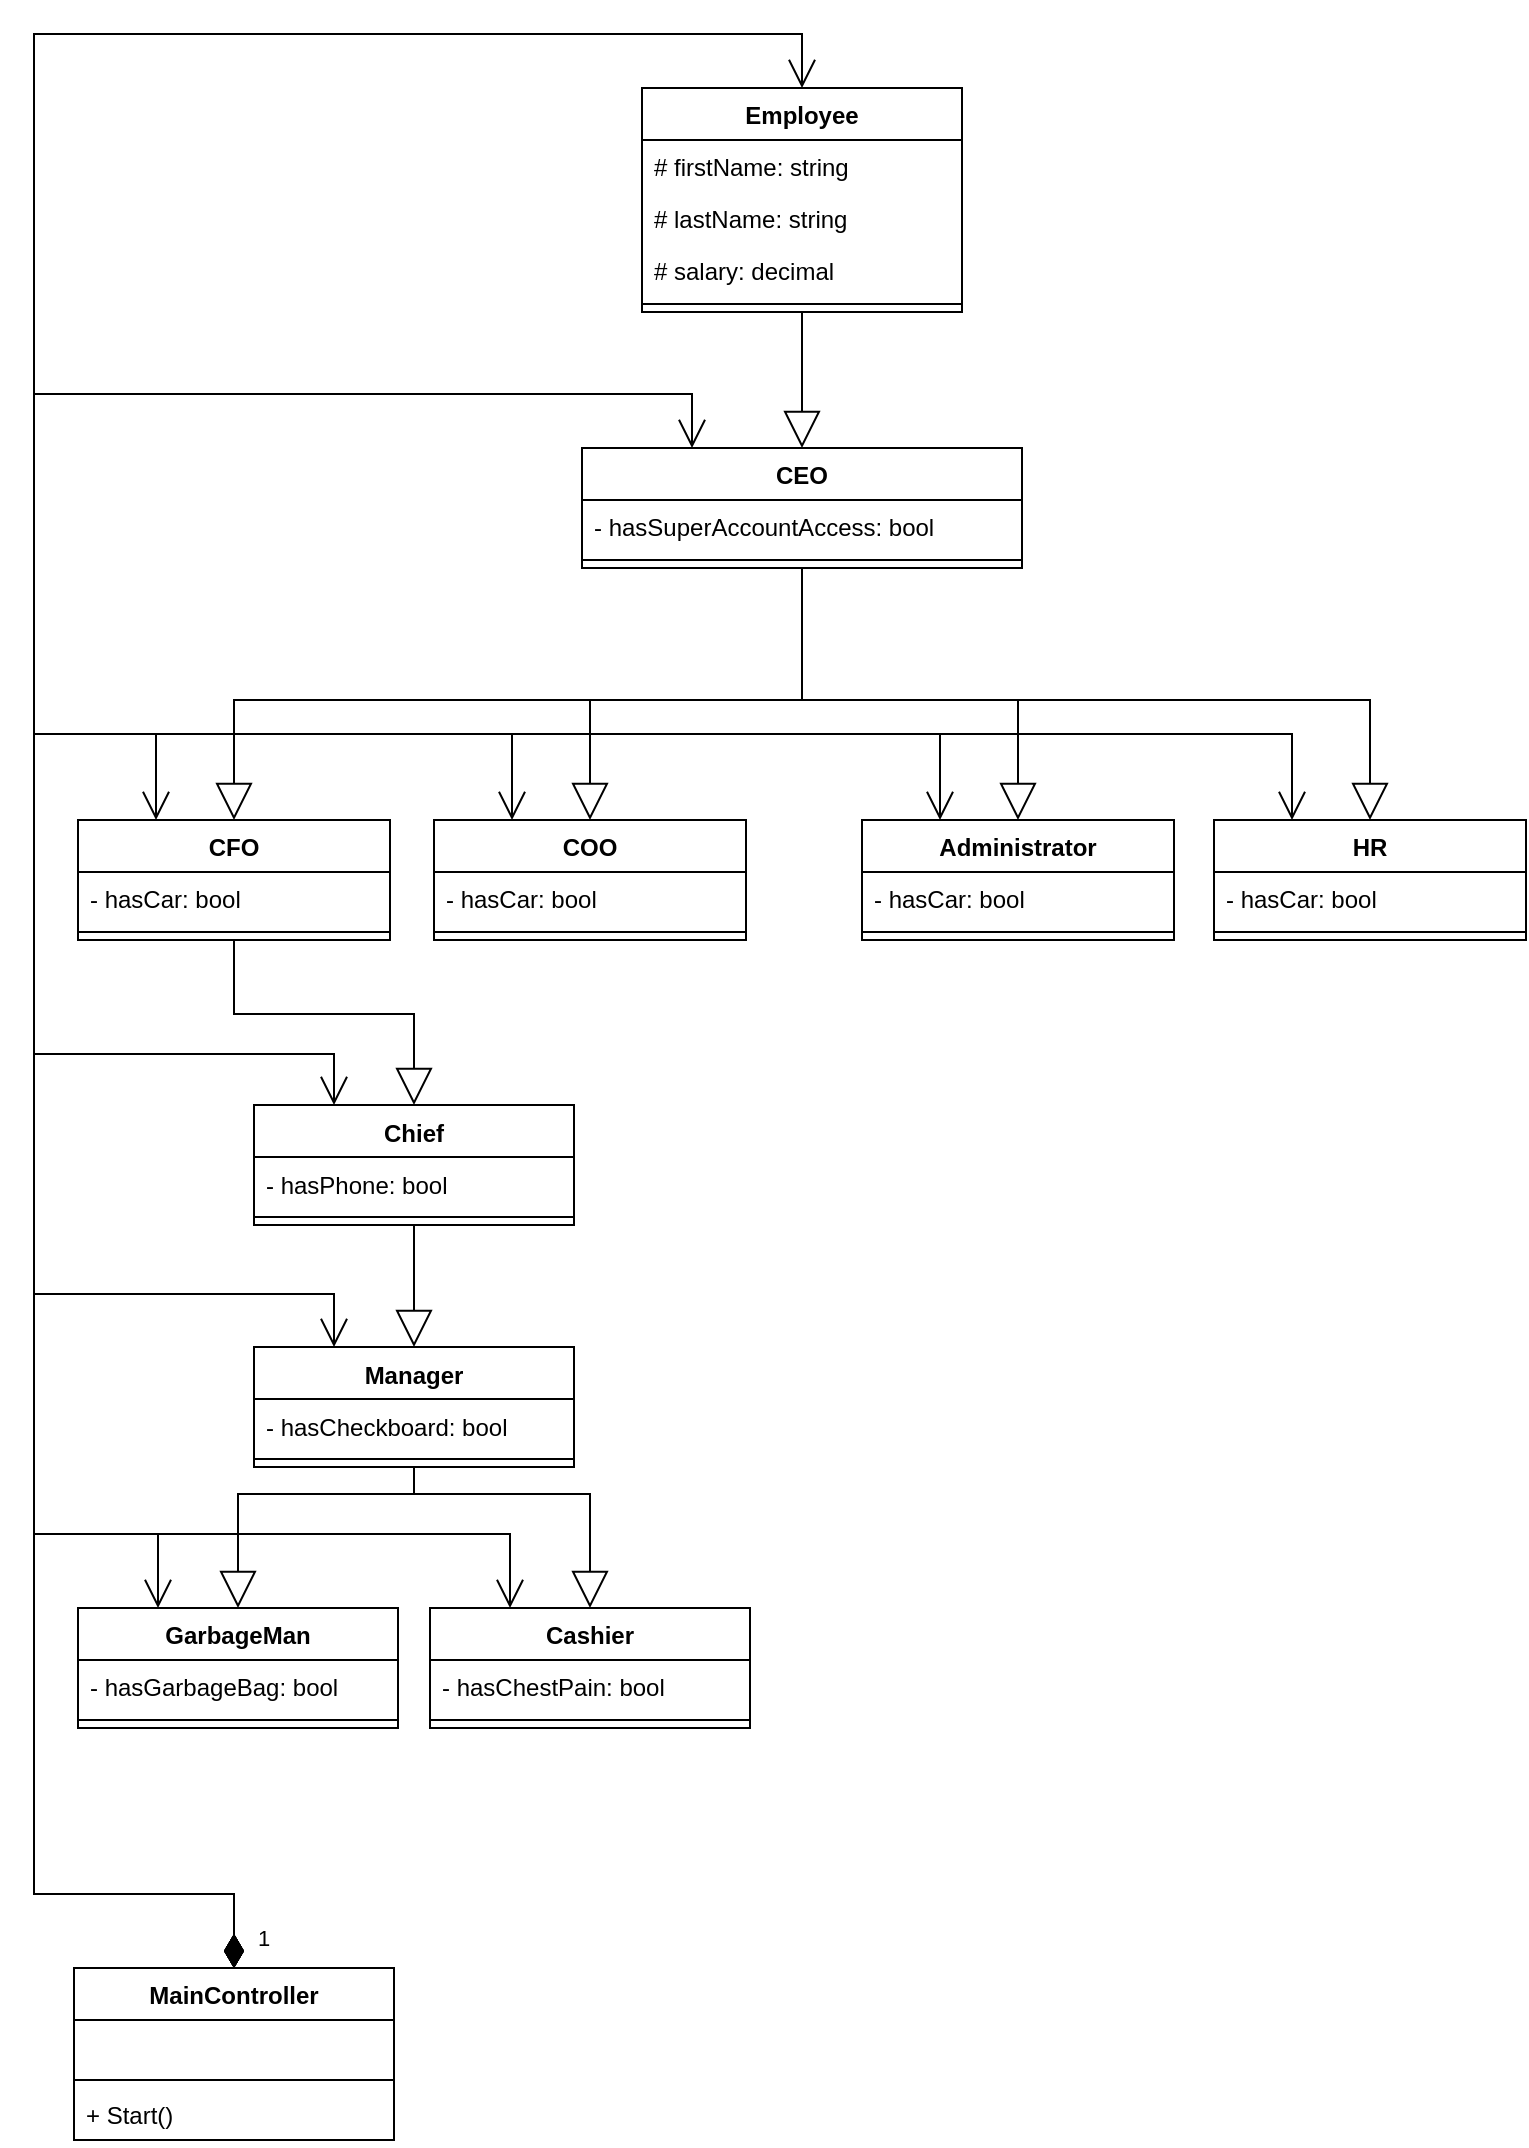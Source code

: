 <mxfile version="21.7.5" type="device">
  <diagram id="C5RBs43oDa-KdzZeNtuy" name="Page-1">
    <mxGraphModel dx="1430" dy="825" grid="1" gridSize="10" guides="1" tooltips="1" connect="1" arrows="1" fold="1" page="1" pageScale="1" pageWidth="827" pageHeight="1169" math="0" shadow="0">
      <root>
        <mxCell id="WIyWlLk6GJQsqaUBKTNV-0" />
        <mxCell id="WIyWlLk6GJQsqaUBKTNV-1" parent="WIyWlLk6GJQsqaUBKTNV-0" />
        <mxCell id="7Iyeh0ebuuwh2N7JU2GR-0" value="Employee" style="swimlane;fontStyle=1;align=center;verticalAlign=top;childLayout=stackLayout;horizontal=1;startSize=26;horizontalStack=0;resizeParent=1;resizeParentMax=0;resizeLast=0;collapsible=1;marginBottom=0;whiteSpace=wrap;html=1;" parent="WIyWlLk6GJQsqaUBKTNV-1" vertex="1">
          <mxGeometry x="334" y="77" width="160" height="112" as="geometry" />
        </mxCell>
        <mxCell id="7Iyeh0ebuuwh2N7JU2GR-1" value="# firstName: string" style="text;strokeColor=none;fillColor=none;align=left;verticalAlign=top;spacingLeft=4;spacingRight=4;overflow=hidden;rotatable=0;points=[[0,0.5],[1,0.5]];portConstraint=eastwest;whiteSpace=wrap;html=1;" parent="7Iyeh0ebuuwh2N7JU2GR-0" vertex="1">
          <mxGeometry y="26" width="160" height="26" as="geometry" />
        </mxCell>
        <mxCell id="7Iyeh0ebuuwh2N7JU2GR-4" value="# lastName: string" style="text;strokeColor=none;fillColor=none;align=left;verticalAlign=top;spacingLeft=4;spacingRight=4;overflow=hidden;rotatable=0;points=[[0,0.5],[1,0.5]];portConstraint=eastwest;whiteSpace=wrap;html=1;" parent="7Iyeh0ebuuwh2N7JU2GR-0" vertex="1">
          <mxGeometry y="52" width="160" height="26" as="geometry" />
        </mxCell>
        <mxCell id="7Iyeh0ebuuwh2N7JU2GR-5" value="# salary: decimal" style="text;strokeColor=none;fillColor=none;align=left;verticalAlign=top;spacingLeft=4;spacingRight=4;overflow=hidden;rotatable=0;points=[[0,0.5],[1,0.5]];portConstraint=eastwest;whiteSpace=wrap;html=1;" parent="7Iyeh0ebuuwh2N7JU2GR-0" vertex="1">
          <mxGeometry y="78" width="160" height="26" as="geometry" />
        </mxCell>
        <mxCell id="7Iyeh0ebuuwh2N7JU2GR-2" value="" style="line;strokeWidth=1;fillColor=none;align=left;verticalAlign=middle;spacingTop=-1;spacingLeft=3;spacingRight=3;rotatable=0;labelPosition=right;points=[];portConstraint=eastwest;strokeColor=inherit;" parent="7Iyeh0ebuuwh2N7JU2GR-0" vertex="1">
          <mxGeometry y="104" width="160" height="8" as="geometry" />
        </mxCell>
        <mxCell id="7Iyeh0ebuuwh2N7JU2GR-10" value="CEO" style="swimlane;fontStyle=1;align=center;verticalAlign=top;childLayout=stackLayout;horizontal=1;startSize=26;horizontalStack=0;resizeParent=1;resizeParentMax=0;resizeLast=0;collapsible=1;marginBottom=0;whiteSpace=wrap;html=1;" parent="WIyWlLk6GJQsqaUBKTNV-1" vertex="1">
          <mxGeometry x="304" y="257" width="220" height="60" as="geometry" />
        </mxCell>
        <mxCell id="7Iyeh0ebuuwh2N7JU2GR-11" value="- hasSuperAccountAccess: bool" style="text;strokeColor=none;fillColor=none;align=left;verticalAlign=top;spacingLeft=4;spacingRight=4;overflow=hidden;rotatable=0;points=[[0,0.5],[1,0.5]];portConstraint=eastwest;whiteSpace=wrap;html=1;" parent="7Iyeh0ebuuwh2N7JU2GR-10" vertex="1">
          <mxGeometry y="26" width="220" height="26" as="geometry" />
        </mxCell>
        <mxCell id="7Iyeh0ebuuwh2N7JU2GR-12" value="" style="line;strokeWidth=1;fillColor=none;align=left;verticalAlign=middle;spacingTop=-1;spacingLeft=3;spacingRight=3;rotatable=0;labelPosition=right;points=[];portConstraint=eastwest;strokeColor=inherit;" parent="7Iyeh0ebuuwh2N7JU2GR-10" vertex="1">
          <mxGeometry y="52" width="220" height="8" as="geometry" />
        </mxCell>
        <mxCell id="7Iyeh0ebuuwh2N7JU2GR-14" value="COO" style="swimlane;fontStyle=1;align=center;verticalAlign=top;childLayout=stackLayout;horizontal=1;startSize=26;horizontalStack=0;resizeParent=1;resizeParentMax=0;resizeLast=0;collapsible=1;marginBottom=0;whiteSpace=wrap;html=1;" parent="WIyWlLk6GJQsqaUBKTNV-1" vertex="1">
          <mxGeometry x="230" y="443" width="156" height="60" as="geometry" />
        </mxCell>
        <mxCell id="7Iyeh0ebuuwh2N7JU2GR-15" value="- hasCar: bool" style="text;strokeColor=none;fillColor=none;align=left;verticalAlign=top;spacingLeft=4;spacingRight=4;overflow=hidden;rotatable=0;points=[[0,0.5],[1,0.5]];portConstraint=eastwest;whiteSpace=wrap;html=1;" parent="7Iyeh0ebuuwh2N7JU2GR-14" vertex="1">
          <mxGeometry y="26" width="156" height="26" as="geometry" />
        </mxCell>
        <mxCell id="7Iyeh0ebuuwh2N7JU2GR-16" value="" style="line;strokeWidth=1;fillColor=none;align=left;verticalAlign=middle;spacingTop=-1;spacingLeft=3;spacingRight=3;rotatable=0;labelPosition=right;points=[];portConstraint=eastwest;strokeColor=inherit;" parent="7Iyeh0ebuuwh2N7JU2GR-14" vertex="1">
          <mxGeometry y="52" width="156" height="8" as="geometry" />
        </mxCell>
        <mxCell id="7Iyeh0ebuuwh2N7JU2GR-17" value="CFO" style="swimlane;fontStyle=1;align=center;verticalAlign=top;childLayout=stackLayout;horizontal=1;startSize=26;horizontalStack=0;resizeParent=1;resizeParentMax=0;resizeLast=0;collapsible=1;marginBottom=0;whiteSpace=wrap;html=1;" parent="WIyWlLk6GJQsqaUBKTNV-1" vertex="1">
          <mxGeometry x="52" y="443" width="156" height="60" as="geometry" />
        </mxCell>
        <mxCell id="7Iyeh0ebuuwh2N7JU2GR-18" value="- hasCar: bool" style="text;strokeColor=none;fillColor=none;align=left;verticalAlign=top;spacingLeft=4;spacingRight=4;overflow=hidden;rotatable=0;points=[[0,0.5],[1,0.5]];portConstraint=eastwest;whiteSpace=wrap;html=1;" parent="7Iyeh0ebuuwh2N7JU2GR-17" vertex="1">
          <mxGeometry y="26" width="156" height="26" as="geometry" />
        </mxCell>
        <mxCell id="7Iyeh0ebuuwh2N7JU2GR-19" value="" style="line;strokeWidth=1;fillColor=none;align=left;verticalAlign=middle;spacingTop=-1;spacingLeft=3;spacingRight=3;rotatable=0;labelPosition=right;points=[];portConstraint=eastwest;strokeColor=inherit;" parent="7Iyeh0ebuuwh2N7JU2GR-17" vertex="1">
          <mxGeometry y="52" width="156" height="8" as="geometry" />
        </mxCell>
        <mxCell id="7Iyeh0ebuuwh2N7JU2GR-27" value="Chief" style="swimlane;fontStyle=1;align=center;verticalAlign=top;childLayout=stackLayout;horizontal=1;startSize=26;horizontalStack=0;resizeParent=1;resizeParentMax=0;resizeLast=0;collapsible=1;marginBottom=0;whiteSpace=wrap;html=1;" parent="WIyWlLk6GJQsqaUBKTNV-1" vertex="1">
          <mxGeometry x="140" y="585.5" width="160" height="60" as="geometry" />
        </mxCell>
        <mxCell id="7Iyeh0ebuuwh2N7JU2GR-28" value="- hasPhone: bool" style="text;strokeColor=none;fillColor=none;align=left;verticalAlign=top;spacingLeft=4;spacingRight=4;overflow=hidden;rotatable=0;points=[[0,0.5],[1,0.5]];portConstraint=eastwest;whiteSpace=wrap;html=1;" parent="7Iyeh0ebuuwh2N7JU2GR-27" vertex="1">
          <mxGeometry y="26" width="160" height="26" as="geometry" />
        </mxCell>
        <mxCell id="7Iyeh0ebuuwh2N7JU2GR-29" value="" style="line;strokeWidth=1;fillColor=none;align=left;verticalAlign=middle;spacingTop=-1;spacingLeft=3;spacingRight=3;rotatable=0;labelPosition=right;points=[];portConstraint=eastwest;strokeColor=inherit;" parent="7Iyeh0ebuuwh2N7JU2GR-27" vertex="1">
          <mxGeometry y="52" width="160" height="8" as="geometry" />
        </mxCell>
        <mxCell id="7Iyeh0ebuuwh2N7JU2GR-31" value="Manager" style="swimlane;fontStyle=1;align=center;verticalAlign=top;childLayout=stackLayout;horizontal=1;startSize=26;horizontalStack=0;resizeParent=1;resizeParentMax=0;resizeLast=0;collapsible=1;marginBottom=0;whiteSpace=wrap;html=1;" parent="WIyWlLk6GJQsqaUBKTNV-1" vertex="1">
          <mxGeometry x="140" y="706.5" width="160" height="60" as="geometry" />
        </mxCell>
        <mxCell id="7Iyeh0ebuuwh2N7JU2GR-32" value="- hasCheckboard: bool" style="text;strokeColor=none;fillColor=none;align=left;verticalAlign=top;spacingLeft=4;spacingRight=4;overflow=hidden;rotatable=0;points=[[0,0.5],[1,0.5]];portConstraint=eastwest;whiteSpace=wrap;html=1;" parent="7Iyeh0ebuuwh2N7JU2GR-31" vertex="1">
          <mxGeometry y="26" width="160" height="26" as="geometry" />
        </mxCell>
        <mxCell id="7Iyeh0ebuuwh2N7JU2GR-33" value="" style="line;strokeWidth=1;fillColor=none;align=left;verticalAlign=middle;spacingTop=-1;spacingLeft=3;spacingRight=3;rotatable=0;labelPosition=right;points=[];portConstraint=eastwest;strokeColor=inherit;" parent="7Iyeh0ebuuwh2N7JU2GR-31" vertex="1">
          <mxGeometry y="52" width="160" height="8" as="geometry" />
        </mxCell>
        <mxCell id="7Iyeh0ebuuwh2N7JU2GR-35" value="GarbageMan&lt;br&gt;" style="swimlane;fontStyle=1;align=center;verticalAlign=top;childLayout=stackLayout;horizontal=1;startSize=26;horizontalStack=0;resizeParent=1;resizeParentMax=0;resizeLast=0;collapsible=1;marginBottom=0;whiteSpace=wrap;html=1;" parent="WIyWlLk6GJQsqaUBKTNV-1" vertex="1">
          <mxGeometry x="52" y="837" width="160" height="60" as="geometry" />
        </mxCell>
        <mxCell id="7Iyeh0ebuuwh2N7JU2GR-36" value="- hasGarbageBag: bool" style="text;strokeColor=none;fillColor=none;align=left;verticalAlign=top;spacingLeft=4;spacingRight=4;overflow=hidden;rotatable=0;points=[[0,0.5],[1,0.5]];portConstraint=eastwest;whiteSpace=wrap;html=1;" parent="7Iyeh0ebuuwh2N7JU2GR-35" vertex="1">
          <mxGeometry y="26" width="160" height="26" as="geometry" />
        </mxCell>
        <mxCell id="7Iyeh0ebuuwh2N7JU2GR-37" value="" style="line;strokeWidth=1;fillColor=none;align=left;verticalAlign=middle;spacingTop=-1;spacingLeft=3;spacingRight=3;rotatable=0;labelPosition=right;points=[];portConstraint=eastwest;strokeColor=inherit;" parent="7Iyeh0ebuuwh2N7JU2GR-35" vertex="1">
          <mxGeometry y="52" width="160" height="8" as="geometry" />
        </mxCell>
        <mxCell id="7Iyeh0ebuuwh2N7JU2GR-39" value="Cashier" style="swimlane;fontStyle=1;align=center;verticalAlign=top;childLayout=stackLayout;horizontal=1;startSize=26;horizontalStack=0;resizeParent=1;resizeParentMax=0;resizeLast=0;collapsible=1;marginBottom=0;whiteSpace=wrap;html=1;" parent="WIyWlLk6GJQsqaUBKTNV-1" vertex="1">
          <mxGeometry x="228" y="837" width="160" height="60" as="geometry" />
        </mxCell>
        <mxCell id="7Iyeh0ebuuwh2N7JU2GR-40" value="- hasChestPain: bool" style="text;strokeColor=none;fillColor=none;align=left;verticalAlign=top;spacingLeft=4;spacingRight=4;overflow=hidden;rotatable=0;points=[[0,0.5],[1,0.5]];portConstraint=eastwest;whiteSpace=wrap;html=1;" parent="7Iyeh0ebuuwh2N7JU2GR-39" vertex="1">
          <mxGeometry y="26" width="160" height="26" as="geometry" />
        </mxCell>
        <mxCell id="7Iyeh0ebuuwh2N7JU2GR-41" value="" style="line;strokeWidth=1;fillColor=none;align=left;verticalAlign=middle;spacingTop=-1;spacingLeft=3;spacingRight=3;rotatable=0;labelPosition=right;points=[];portConstraint=eastwest;strokeColor=inherit;" parent="7Iyeh0ebuuwh2N7JU2GR-39" vertex="1">
          <mxGeometry y="52" width="160" height="8" as="geometry" />
        </mxCell>
        <mxCell id="8Jhp_cOmLeaIKp3F5dtW-0" value="HR" style="swimlane;fontStyle=1;align=center;verticalAlign=top;childLayout=stackLayout;horizontal=1;startSize=26;horizontalStack=0;resizeParent=1;resizeParentMax=0;resizeLast=0;collapsible=1;marginBottom=0;whiteSpace=wrap;html=1;" vertex="1" parent="WIyWlLk6GJQsqaUBKTNV-1">
          <mxGeometry x="620" y="443" width="156" height="60" as="geometry" />
        </mxCell>
        <mxCell id="8Jhp_cOmLeaIKp3F5dtW-1" value="- hasCar: bool" style="text;strokeColor=none;fillColor=none;align=left;verticalAlign=top;spacingLeft=4;spacingRight=4;overflow=hidden;rotatable=0;points=[[0,0.5],[1,0.5]];portConstraint=eastwest;whiteSpace=wrap;html=1;" vertex="1" parent="8Jhp_cOmLeaIKp3F5dtW-0">
          <mxGeometry y="26" width="156" height="26" as="geometry" />
        </mxCell>
        <mxCell id="8Jhp_cOmLeaIKp3F5dtW-2" value="" style="line;strokeWidth=1;fillColor=none;align=left;verticalAlign=middle;spacingTop=-1;spacingLeft=3;spacingRight=3;rotatable=0;labelPosition=right;points=[];portConstraint=eastwest;strokeColor=inherit;" vertex="1" parent="8Jhp_cOmLeaIKp3F5dtW-0">
          <mxGeometry y="52" width="156" height="8" as="geometry" />
        </mxCell>
        <mxCell id="8Jhp_cOmLeaIKp3F5dtW-3" value="Administrator" style="swimlane;fontStyle=1;align=center;verticalAlign=top;childLayout=stackLayout;horizontal=1;startSize=26;horizontalStack=0;resizeParent=1;resizeParentMax=0;resizeLast=0;collapsible=1;marginBottom=0;whiteSpace=wrap;html=1;" vertex="1" parent="WIyWlLk6GJQsqaUBKTNV-1">
          <mxGeometry x="444" y="443" width="156" height="60" as="geometry">
            <mxRectangle x="414" y="250" width="120" height="30" as="alternateBounds" />
          </mxGeometry>
        </mxCell>
        <mxCell id="8Jhp_cOmLeaIKp3F5dtW-4" value="- hasCar: bool" style="text;strokeColor=none;fillColor=none;align=left;verticalAlign=top;spacingLeft=4;spacingRight=4;overflow=hidden;rotatable=0;points=[[0,0.5],[1,0.5]];portConstraint=eastwest;whiteSpace=wrap;html=1;" vertex="1" parent="8Jhp_cOmLeaIKp3F5dtW-3">
          <mxGeometry y="26" width="156" height="26" as="geometry" />
        </mxCell>
        <mxCell id="8Jhp_cOmLeaIKp3F5dtW-5" value="" style="line;strokeWidth=1;fillColor=none;align=left;verticalAlign=middle;spacingTop=-1;spacingLeft=3;spacingRight=3;rotatable=0;labelPosition=right;points=[];portConstraint=eastwest;strokeColor=inherit;" vertex="1" parent="8Jhp_cOmLeaIKp3F5dtW-3">
          <mxGeometry y="52" width="156" height="8" as="geometry" />
        </mxCell>
        <mxCell id="8Jhp_cOmLeaIKp3F5dtW-9" value="&lt;br&gt;" style="endArrow=block;endSize=16;endFill=0;html=1;rounded=0;exitX=0.5;exitY=1;exitDx=0;exitDy=0;entryX=0.5;entryY=0;entryDx=0;entryDy=0;" edge="1" parent="WIyWlLk6GJQsqaUBKTNV-1" source="7Iyeh0ebuuwh2N7JU2GR-0" target="7Iyeh0ebuuwh2N7JU2GR-10">
          <mxGeometry width="160" relative="1" as="geometry">
            <mxPoint x="620" y="77" as="sourcePoint" />
            <mxPoint x="780" y="77" as="targetPoint" />
            <mxPoint as="offset" />
          </mxGeometry>
        </mxCell>
        <mxCell id="8Jhp_cOmLeaIKp3F5dtW-12" value="&lt;br&gt;" style="endArrow=block;endSize=16;endFill=0;html=1;rounded=0;entryX=0.5;entryY=0;entryDx=0;entryDy=0;exitX=0.5;exitY=1;exitDx=0;exitDy=0;" edge="1" parent="WIyWlLk6GJQsqaUBKTNV-1" source="7Iyeh0ebuuwh2N7JU2GR-10" target="7Iyeh0ebuuwh2N7JU2GR-17">
          <mxGeometry x="0.056" width="160" relative="1" as="geometry">
            <mxPoint x="400" y="377" as="sourcePoint" />
            <mxPoint x="424" y="293" as="targetPoint" />
            <mxPoint as="offset" />
            <Array as="points">
              <mxPoint x="414" y="383" />
              <mxPoint x="130" y="383" />
            </Array>
          </mxGeometry>
        </mxCell>
        <mxCell id="8Jhp_cOmLeaIKp3F5dtW-15" value="&lt;br&gt;" style="endArrow=block;endSize=16;endFill=0;html=1;rounded=0;entryX=0.5;entryY=0;entryDx=0;entryDy=0;exitX=0.5;exitY=1;exitDx=0;exitDy=0;" edge="1" parent="WIyWlLk6GJQsqaUBKTNV-1" source="7Iyeh0ebuuwh2N7JU2GR-10" target="7Iyeh0ebuuwh2N7JU2GR-14">
          <mxGeometry x="-0.011" width="160" relative="1" as="geometry">
            <mxPoint x="420" y="377" as="sourcePoint" />
            <mxPoint x="320" y="403" as="targetPoint" />
            <mxPoint as="offset" />
            <Array as="points">
              <mxPoint x="414" y="383" />
              <mxPoint x="350" y="383" />
              <mxPoint x="308" y="383" />
            </Array>
          </mxGeometry>
        </mxCell>
        <mxCell id="8Jhp_cOmLeaIKp3F5dtW-16" value="&lt;br&gt;" style="endArrow=block;endSize=16;endFill=0;html=1;rounded=0;entryX=0.5;entryY=0;entryDx=0;entryDy=0;exitX=0.5;exitY=1;exitDx=0;exitDy=0;" edge="1" parent="WIyWlLk6GJQsqaUBKTNV-1" source="7Iyeh0ebuuwh2N7JU2GR-10" target="8Jhp_cOmLeaIKp3F5dtW-0">
          <mxGeometry x="0.067" width="160" relative="1" as="geometry">
            <mxPoint x="430" y="377" as="sourcePoint" />
            <mxPoint x="640" y="393" as="targetPoint" />
            <mxPoint as="offset" />
            <Array as="points">
              <mxPoint x="414" y="383" />
              <mxPoint x="698" y="383" />
            </Array>
          </mxGeometry>
        </mxCell>
        <mxCell id="8Jhp_cOmLeaIKp3F5dtW-17" value="&lt;br&gt;" style="endArrow=block;endSize=16;endFill=0;html=1;rounded=0;entryX=0.5;entryY=0;entryDx=0;entryDy=0;exitX=0.5;exitY=1;exitDx=0;exitDy=0;" edge="1" parent="WIyWlLk6GJQsqaUBKTNV-1" source="7Iyeh0ebuuwh2N7JU2GR-10" target="8Jhp_cOmLeaIKp3F5dtW-3">
          <mxGeometry width="160" relative="1" as="geometry">
            <mxPoint x="390" y="377" as="sourcePoint" />
            <mxPoint x="708" y="423" as="targetPoint" />
            <mxPoint as="offset" />
            <Array as="points">
              <mxPoint x="414" y="383" />
              <mxPoint x="522" y="383" />
            </Array>
          </mxGeometry>
        </mxCell>
        <mxCell id="8Jhp_cOmLeaIKp3F5dtW-20" value="&lt;br&gt;" style="endArrow=block;endSize=16;endFill=0;html=1;rounded=0;entryX=0.5;entryY=0;entryDx=0;entryDy=0;exitX=0.5;exitY=1;exitDx=0;exitDy=0;" edge="1" parent="WIyWlLk6GJQsqaUBKTNV-1" source="7Iyeh0ebuuwh2N7JU2GR-17" target="7Iyeh0ebuuwh2N7JU2GR-27">
          <mxGeometry x="0.056" width="160" relative="1" as="geometry">
            <mxPoint x="130.0" y="529.0" as="sourcePoint" />
            <mxPoint x="130" y="601" as="targetPoint" />
            <mxPoint as="offset" />
            <Array as="points">
              <mxPoint x="130" y="540" />
              <mxPoint x="220" y="540" />
            </Array>
          </mxGeometry>
        </mxCell>
        <mxCell id="8Jhp_cOmLeaIKp3F5dtW-23" value="" style="endArrow=block;endSize=16;endFill=0;html=1;rounded=0;exitX=0.5;exitY=1;exitDx=0;exitDy=0;entryX=0.5;entryY=0;entryDx=0;entryDy=0;" edge="1" parent="WIyWlLk6GJQsqaUBKTNV-1" source="7Iyeh0ebuuwh2N7JU2GR-27" target="7Iyeh0ebuuwh2N7JU2GR-31">
          <mxGeometry width="160" relative="1" as="geometry">
            <mxPoint x="200" y="916.5" as="sourcePoint" />
            <mxPoint x="360" y="916.5" as="targetPoint" />
          </mxGeometry>
        </mxCell>
        <mxCell id="8Jhp_cOmLeaIKp3F5dtW-28" value="" style="endArrow=block;endSize=16;endFill=0;html=1;rounded=0;entryX=0.5;entryY=0;entryDx=0;entryDy=0;exitX=0.5;exitY=1;exitDx=0;exitDy=0;" edge="1" parent="WIyWlLk6GJQsqaUBKTNV-1" source="7Iyeh0ebuuwh2N7JU2GR-31" target="7Iyeh0ebuuwh2N7JU2GR-39">
          <mxGeometry width="160" relative="1" as="geometry">
            <mxPoint x="230" y="777" as="sourcePoint" />
            <mxPoint x="230" y="857" as="targetPoint" />
            <Array as="points">
              <mxPoint x="220" y="780" />
              <mxPoint x="308" y="780" />
            </Array>
          </mxGeometry>
        </mxCell>
        <mxCell id="8Jhp_cOmLeaIKp3F5dtW-29" value="" style="endArrow=block;endSize=16;endFill=0;html=1;rounded=0;entryX=0.5;entryY=0;entryDx=0;entryDy=0;exitX=0.5;exitY=1;exitDx=0;exitDy=0;" edge="1" parent="WIyWlLk6GJQsqaUBKTNV-1" source="7Iyeh0ebuuwh2N7JU2GR-31" target="7Iyeh0ebuuwh2N7JU2GR-35">
          <mxGeometry width="160" relative="1" as="geometry">
            <mxPoint x="230" y="777" as="sourcePoint" />
            <mxPoint x="400" y="857" as="targetPoint" />
            <Array as="points">
              <mxPoint x="220" y="780" />
              <mxPoint x="132" y="780" />
            </Array>
          </mxGeometry>
        </mxCell>
        <mxCell id="8Jhp_cOmLeaIKp3F5dtW-30" value="MainController" style="swimlane;fontStyle=1;align=center;verticalAlign=top;childLayout=stackLayout;horizontal=1;startSize=26;horizontalStack=0;resizeParent=1;resizeParentMax=0;resizeLast=0;collapsible=1;marginBottom=0;whiteSpace=wrap;html=1;" vertex="1" parent="WIyWlLk6GJQsqaUBKTNV-1">
          <mxGeometry x="50" y="1017" width="160" height="86" as="geometry" />
        </mxCell>
        <mxCell id="8Jhp_cOmLeaIKp3F5dtW-31" value="&amp;nbsp;" style="text;strokeColor=none;fillColor=none;align=left;verticalAlign=top;spacingLeft=4;spacingRight=4;overflow=hidden;rotatable=0;points=[[0,0.5],[1,0.5]];portConstraint=eastwest;whiteSpace=wrap;html=1;" vertex="1" parent="8Jhp_cOmLeaIKp3F5dtW-30">
          <mxGeometry y="26" width="160" height="26" as="geometry" />
        </mxCell>
        <mxCell id="8Jhp_cOmLeaIKp3F5dtW-32" value="" style="line;strokeWidth=1;fillColor=none;align=left;verticalAlign=middle;spacingTop=-1;spacingLeft=3;spacingRight=3;rotatable=0;labelPosition=right;points=[];portConstraint=eastwest;strokeColor=inherit;" vertex="1" parent="8Jhp_cOmLeaIKp3F5dtW-30">
          <mxGeometry y="52" width="160" height="8" as="geometry" />
        </mxCell>
        <mxCell id="8Jhp_cOmLeaIKp3F5dtW-33" value="+ Start()" style="text;strokeColor=none;fillColor=none;align=left;verticalAlign=top;spacingLeft=4;spacingRight=4;overflow=hidden;rotatable=0;points=[[0,0.5],[1,0.5]];portConstraint=eastwest;whiteSpace=wrap;html=1;" vertex="1" parent="8Jhp_cOmLeaIKp3F5dtW-30">
          <mxGeometry y="60" width="160" height="26" as="geometry" />
        </mxCell>
        <mxCell id="8Jhp_cOmLeaIKp3F5dtW-34" value="1" style="endArrow=open;html=1;endSize=12;startArrow=diamondThin;startSize=14;startFill=1;edgeStyle=orthogonalEdgeStyle;align=left;verticalAlign=bottom;rounded=0;exitX=0.5;exitY=0;exitDx=0;exitDy=0;entryX=0.5;entryY=0;entryDx=0;entryDy=0;" edge="1" parent="WIyWlLk6GJQsqaUBKTNV-1" source="8Jhp_cOmLeaIKp3F5dtW-30" target="7Iyeh0ebuuwh2N7JU2GR-0">
          <mxGeometry x="-0.991" y="-10" relative="1" as="geometry">
            <mxPoint x="250" y="987" as="sourcePoint" />
            <mxPoint x="230" y="397" as="targetPoint" />
            <Array as="points">
              <mxPoint x="130" y="980" />
              <mxPoint x="30" y="980" />
              <mxPoint x="30" y="50" />
              <mxPoint x="414" y="50" />
            </Array>
            <mxPoint as="offset" />
          </mxGeometry>
        </mxCell>
        <mxCell id="8Jhp_cOmLeaIKp3F5dtW-35" value="" style="endArrow=open;html=1;endSize=12;startArrow=diamondThin;startSize=14;startFill=1;edgeStyle=orthogonalEdgeStyle;align=left;verticalAlign=bottom;rounded=0;exitX=0.5;exitY=0;exitDx=0;exitDy=0;entryX=0.25;entryY=0;entryDx=0;entryDy=0;" edge="1" parent="WIyWlLk6GJQsqaUBKTNV-1" source="8Jhp_cOmLeaIKp3F5dtW-30" target="7Iyeh0ebuuwh2N7JU2GR-10">
          <mxGeometry x="-1" y="3" relative="1" as="geometry">
            <mxPoint x="270" y="1000" as="sourcePoint" />
            <mxPoint x="430" y="1000" as="targetPoint" />
            <Array as="points">
              <mxPoint x="130" y="980" />
              <mxPoint x="30" y="980" />
              <mxPoint x="30" y="230" />
              <mxPoint x="359" y="230" />
            </Array>
          </mxGeometry>
        </mxCell>
        <mxCell id="8Jhp_cOmLeaIKp3F5dtW-36" value="" style="endArrow=open;html=1;endSize=12;startArrow=diamondThin;startSize=14;startFill=1;edgeStyle=orthogonalEdgeStyle;align=left;verticalAlign=bottom;rounded=0;exitX=0.5;exitY=0;exitDx=0;exitDy=0;entryX=0.25;entryY=0;entryDx=0;entryDy=0;" edge="1" parent="WIyWlLk6GJQsqaUBKTNV-1" source="8Jhp_cOmLeaIKp3F5dtW-30" target="7Iyeh0ebuuwh2N7JU2GR-17">
          <mxGeometry x="-1" y="3" relative="1" as="geometry">
            <mxPoint x="300" y="1050" as="sourcePoint" />
            <mxPoint x="460" y="1050" as="targetPoint" />
            <Array as="points">
              <mxPoint x="130" y="980" />
              <mxPoint x="30" y="980" />
              <mxPoint x="30" y="400" />
              <mxPoint x="91" y="400" />
            </Array>
          </mxGeometry>
        </mxCell>
        <mxCell id="8Jhp_cOmLeaIKp3F5dtW-37" value="" style="endArrow=open;html=1;endSize=12;startArrow=diamondThin;startSize=14;startFill=1;edgeStyle=orthogonalEdgeStyle;align=left;verticalAlign=bottom;rounded=0;exitX=0.5;exitY=0;exitDx=0;exitDy=0;entryX=0.25;entryY=0;entryDx=0;entryDy=0;" edge="1" parent="WIyWlLk6GJQsqaUBKTNV-1" source="8Jhp_cOmLeaIKp3F5dtW-30" target="7Iyeh0ebuuwh2N7JU2GR-14">
          <mxGeometry x="-1" y="3" relative="1" as="geometry">
            <mxPoint x="310" y="1060" as="sourcePoint" />
            <mxPoint x="470" y="1060" as="targetPoint" />
            <Array as="points">
              <mxPoint x="130" y="980" />
              <mxPoint x="30" y="980" />
              <mxPoint x="30" y="400" />
              <mxPoint x="269" y="400" />
            </Array>
          </mxGeometry>
        </mxCell>
        <mxCell id="8Jhp_cOmLeaIKp3F5dtW-38" value="" style="endArrow=open;html=1;endSize=12;startArrow=diamondThin;startSize=14;startFill=1;edgeStyle=orthogonalEdgeStyle;align=left;verticalAlign=bottom;rounded=0;exitX=0.5;exitY=0;exitDx=0;exitDy=0;entryX=0.25;entryY=0;entryDx=0;entryDy=0;" edge="1" parent="WIyWlLk6GJQsqaUBKTNV-1" source="8Jhp_cOmLeaIKp3F5dtW-30" target="8Jhp_cOmLeaIKp3F5dtW-3">
          <mxGeometry x="-1" y="3" relative="1" as="geometry">
            <mxPoint x="320" y="1070" as="sourcePoint" />
            <mxPoint x="480" y="1070" as="targetPoint" />
            <Array as="points">
              <mxPoint x="130" y="980" />
              <mxPoint x="30" y="980" />
              <mxPoint x="30" y="400" />
              <mxPoint x="483" y="400" />
            </Array>
          </mxGeometry>
        </mxCell>
        <mxCell id="8Jhp_cOmLeaIKp3F5dtW-39" value="" style="endArrow=open;html=1;endSize=12;startArrow=diamondThin;startSize=14;startFill=1;edgeStyle=orthogonalEdgeStyle;align=left;verticalAlign=bottom;rounded=0;exitX=0.5;exitY=0;exitDx=0;exitDy=0;entryX=0.25;entryY=0;entryDx=0;entryDy=0;" edge="1" parent="WIyWlLk6GJQsqaUBKTNV-1" source="8Jhp_cOmLeaIKp3F5dtW-30" target="8Jhp_cOmLeaIKp3F5dtW-0">
          <mxGeometry x="-1" y="3" relative="1" as="geometry">
            <mxPoint x="330" y="1080" as="sourcePoint" />
            <mxPoint x="490" y="1080" as="targetPoint" />
            <Array as="points">
              <mxPoint x="130" y="980" />
              <mxPoint x="30" y="980" />
              <mxPoint x="30" y="400" />
              <mxPoint x="659" y="400" />
            </Array>
          </mxGeometry>
        </mxCell>
        <mxCell id="8Jhp_cOmLeaIKp3F5dtW-40" value="" style="endArrow=open;html=1;endSize=12;startArrow=diamondThin;startSize=14;startFill=1;edgeStyle=orthogonalEdgeStyle;align=left;verticalAlign=bottom;rounded=0;exitX=0.5;exitY=0;exitDx=0;exitDy=0;entryX=0.25;entryY=0;entryDx=0;entryDy=0;" edge="1" parent="WIyWlLk6GJQsqaUBKTNV-1" source="8Jhp_cOmLeaIKp3F5dtW-30" target="7Iyeh0ebuuwh2N7JU2GR-27">
          <mxGeometry x="-1" y="3" relative="1" as="geometry">
            <mxPoint x="340" y="1090" as="sourcePoint" />
            <mxPoint x="500" y="1090" as="targetPoint" />
            <Array as="points">
              <mxPoint x="130" y="980" />
              <mxPoint x="30" y="980" />
              <mxPoint x="30" y="560" />
              <mxPoint x="180" y="560" />
            </Array>
          </mxGeometry>
        </mxCell>
        <mxCell id="8Jhp_cOmLeaIKp3F5dtW-41" value="" style="endArrow=open;html=1;endSize=12;startArrow=diamondThin;startSize=14;startFill=1;edgeStyle=orthogonalEdgeStyle;align=left;verticalAlign=bottom;rounded=0;exitX=0.5;exitY=0;exitDx=0;exitDy=0;entryX=0.25;entryY=0;entryDx=0;entryDy=0;" edge="1" parent="WIyWlLk6GJQsqaUBKTNV-1" source="8Jhp_cOmLeaIKp3F5dtW-30" target="7Iyeh0ebuuwh2N7JU2GR-31">
          <mxGeometry x="-1" y="3" relative="1" as="geometry">
            <mxPoint x="350" y="1100" as="sourcePoint" />
            <mxPoint x="510" y="1100" as="targetPoint" />
            <Array as="points">
              <mxPoint x="130" y="980" />
              <mxPoint x="30" y="980" />
              <mxPoint x="30" y="680" />
              <mxPoint x="180" y="680" />
            </Array>
          </mxGeometry>
        </mxCell>
        <mxCell id="8Jhp_cOmLeaIKp3F5dtW-42" value="" style="endArrow=open;html=1;endSize=12;startArrow=diamondThin;startSize=14;startFill=1;edgeStyle=orthogonalEdgeStyle;align=left;verticalAlign=bottom;rounded=0;exitX=0.5;exitY=0;exitDx=0;exitDy=0;entryX=0.25;entryY=0;entryDx=0;entryDy=0;" edge="1" parent="WIyWlLk6GJQsqaUBKTNV-1" source="8Jhp_cOmLeaIKp3F5dtW-30" target="7Iyeh0ebuuwh2N7JU2GR-35">
          <mxGeometry x="-1" y="3" relative="1" as="geometry">
            <mxPoint x="360" y="1110" as="sourcePoint" />
            <mxPoint x="520" y="1110" as="targetPoint" />
            <Array as="points">
              <mxPoint x="130" y="980" />
              <mxPoint x="30" y="980" />
              <mxPoint x="30" y="800" />
              <mxPoint x="92" y="800" />
            </Array>
          </mxGeometry>
        </mxCell>
        <mxCell id="8Jhp_cOmLeaIKp3F5dtW-43" value="" style="endArrow=open;html=1;endSize=12;startArrow=diamondThin;startSize=14;startFill=1;edgeStyle=orthogonalEdgeStyle;align=left;verticalAlign=bottom;rounded=0;exitX=0.5;exitY=0;exitDx=0;exitDy=0;entryX=0.25;entryY=0;entryDx=0;entryDy=0;" edge="1" parent="WIyWlLk6GJQsqaUBKTNV-1" source="8Jhp_cOmLeaIKp3F5dtW-30" target="7Iyeh0ebuuwh2N7JU2GR-39">
          <mxGeometry x="-1" y="3" relative="1" as="geometry">
            <mxPoint x="370" y="1120" as="sourcePoint" />
            <mxPoint x="530" y="1120" as="targetPoint" />
            <Array as="points">
              <mxPoint x="130" y="980" />
              <mxPoint x="30" y="980" />
              <mxPoint x="30" y="800" />
              <mxPoint x="268" y="800" />
            </Array>
          </mxGeometry>
        </mxCell>
      </root>
    </mxGraphModel>
  </diagram>
</mxfile>
